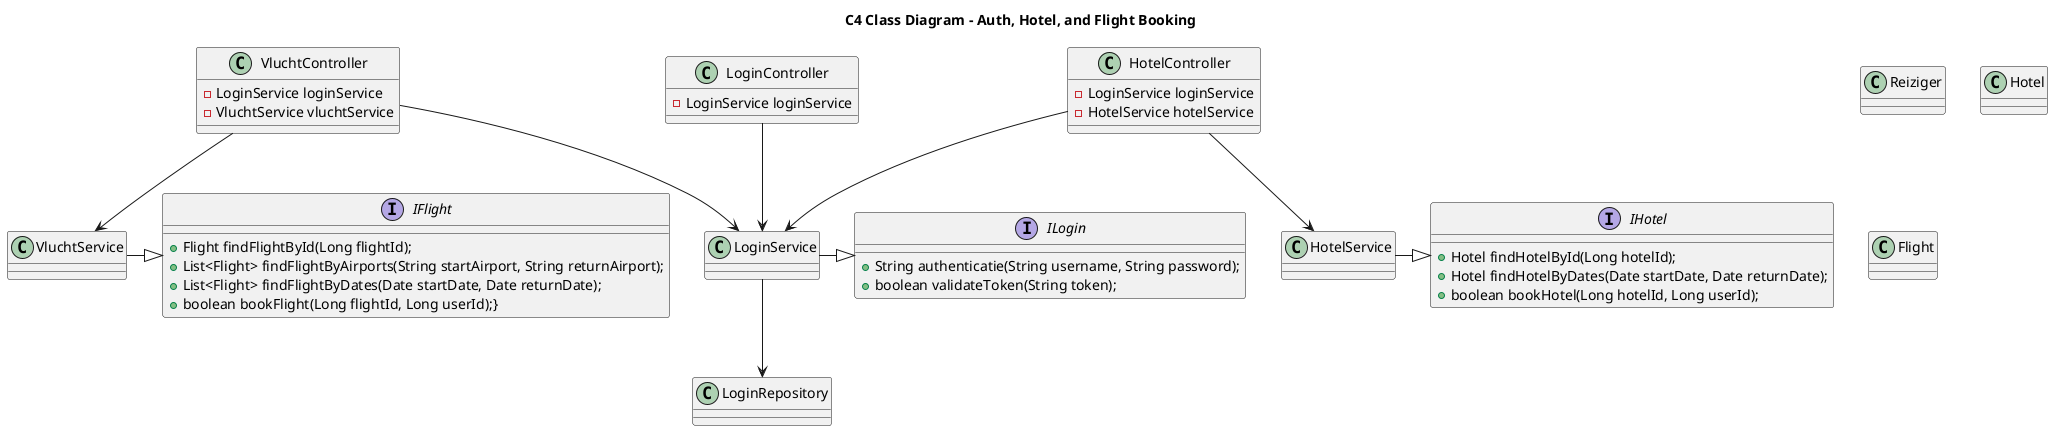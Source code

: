 @startuml
title C4 Class Diagram - Auth, Hotel, and Flight Booking

class LoginController {
    -LoginService loginService
}
class LoginService{}
class LoginRepository{}
class HotelController{
    -LoginService loginService
    -HotelService hotelService
}
class HotelService{}
class VluchtController{
    -LoginService loginService
    -VluchtService vluchtService
}
class VluchtService{}
class Reiziger{}
class Hotel{}
class Flight{}
interface ILogin {
    +	String authenticatie(String username, String password);
    +   boolean validateToken(String token);
}

interface IHotel{
	+ Hotel findHotelById(Long hotelId);
	+ Hotel findHotelByDates(Date startDate, Date returnDate);
	+ boolean bookHotel(Long hotelId, Long userId);
}

interface IFlight {
    + Flight findFlightById(Long flightId);
	+ List<Flight> findFlightByAirports(String startAirport, String returnAirport);
	+ List<Flight> findFlightByDates(Date startDate, Date returnDate);
	+ boolean bookFlight(Long flightId, Long userId);}
}

VluchtController --> VluchtService
VluchtService -|> IFlight
VluchtController --> LoginService

HotelController --> HotelService
HotelService -|> IHotel
HotelController --> LoginService

LoginController --> LoginService
LoginService -|> ILogin
LoginService --> LoginRepository



@enduml
